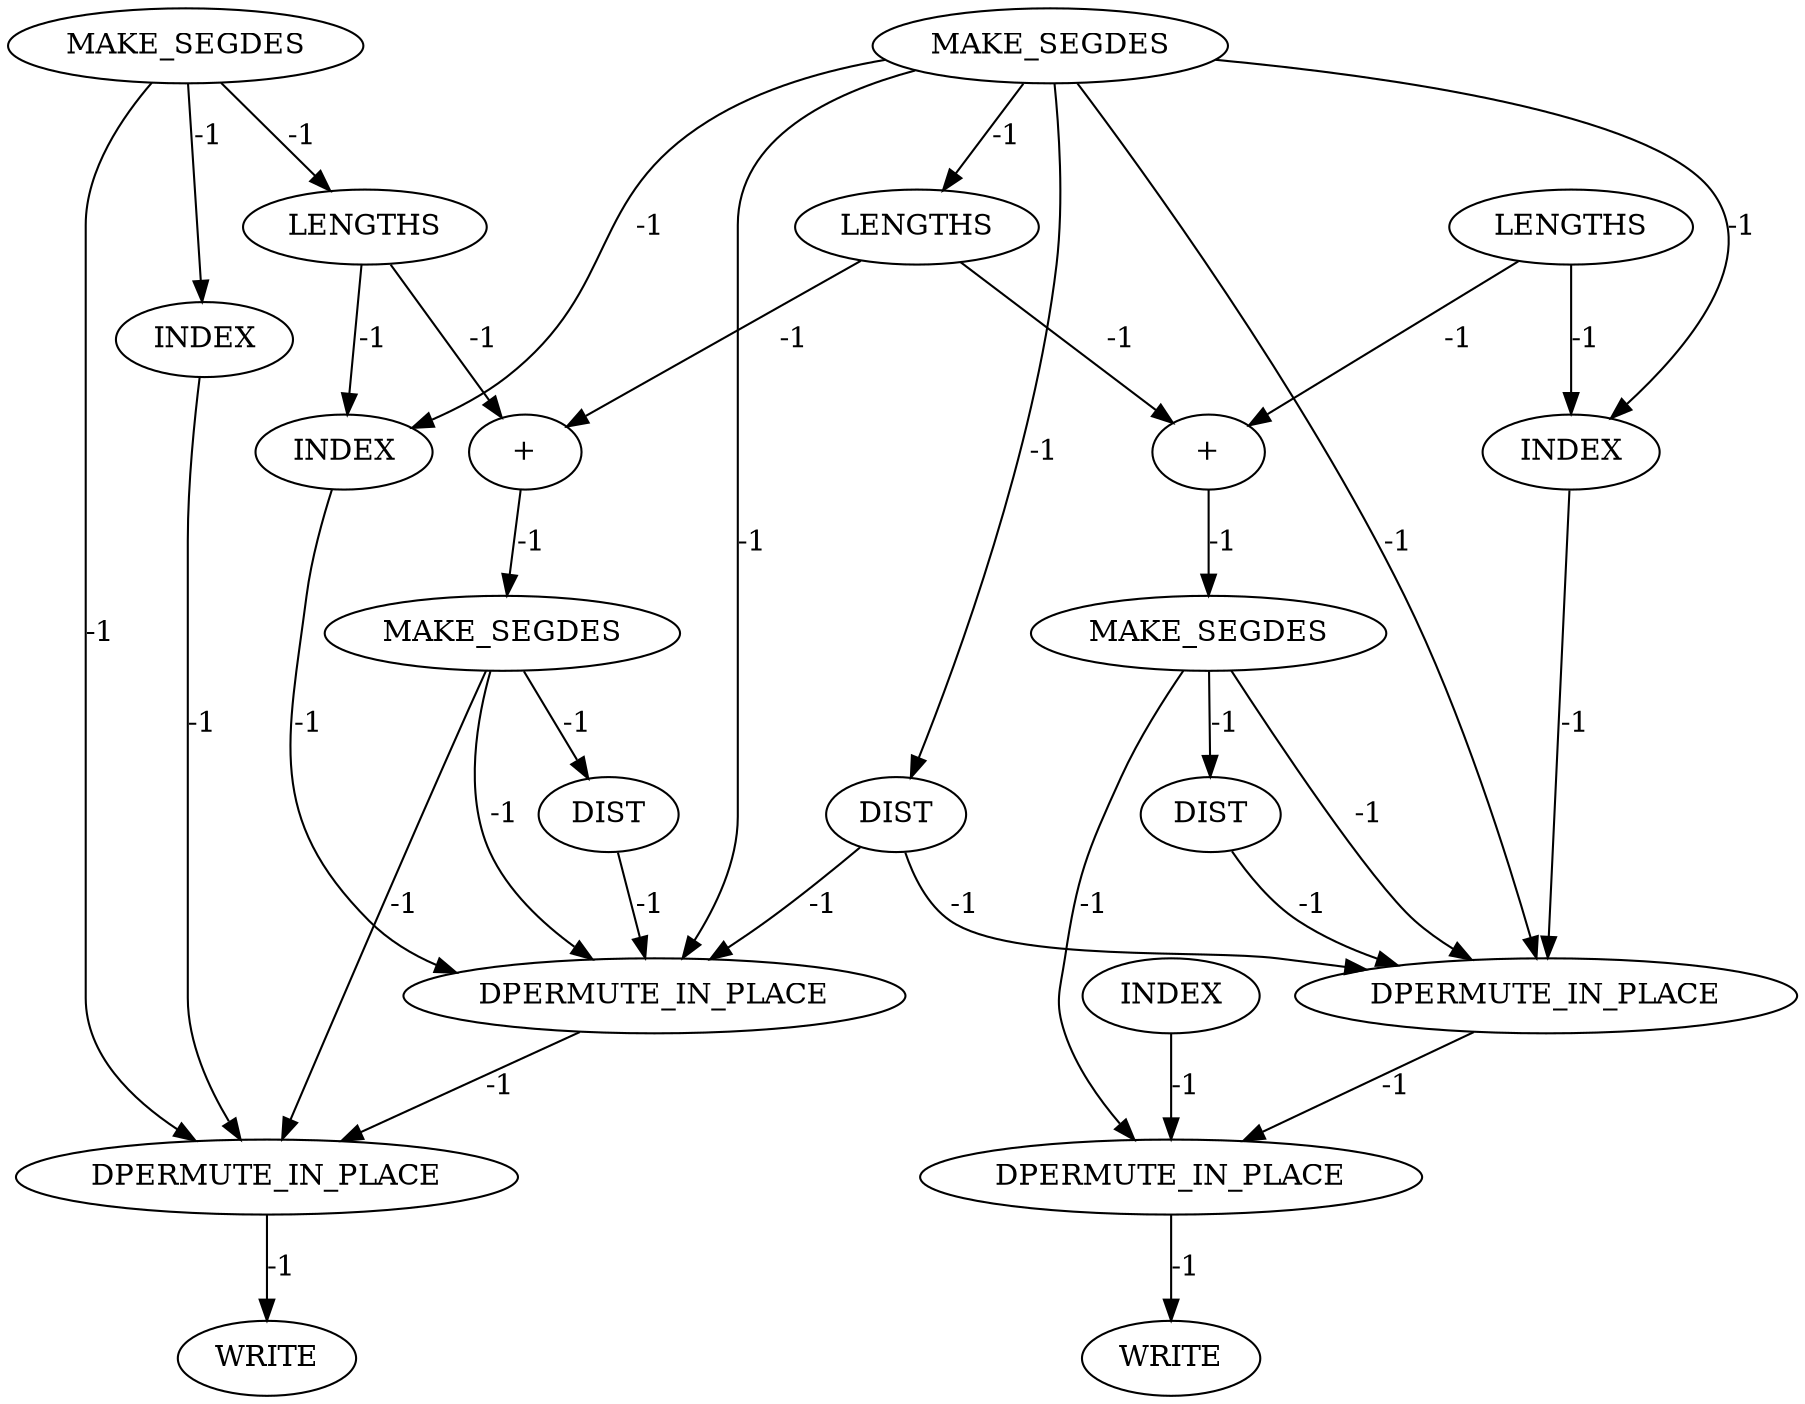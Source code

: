 digraph {
	ep_B_INST_10350 [label=DPERMUTE_IN_PLACE cost=0]
	ep_B_INST_6426 [label=INDEX cost=0]
	ep_B_INST_6414 [label=INDEX cost=0]
	ep_B_INST_344 [label=MAKE_SEGDES cost=0]
	ep_B_INST_6518 [label="+" cost=0]
	ep_B_INST_10353 [label=DPERMUTE_IN_PLACE cost=0]
	ep_B_INST_6523 [label=MAKE_SEGDES cost=0]
	ep_B_INST_6404 [label=DIST cost=0]
	ep_B_INST_6448 [label=DIST cost=0]
	ep_B_INST_6529 [label=DIST cost=0]
	ep_B_INST_10351 [label=DPERMUTE_IN_PLACE cost=0]
	ep_B_INST_6436 [label=LENGTHS cost=0]
	ep_B_INST_6553 [label=WRITE cost=0]
	ep_B_INST_10352 [label=DPERMUTE_IN_PLACE cost=0]
	ep_B_INST_6499 [label=LENGTHS cost=0]
	ep_B_INST_6398 [label=MAKE_SEGDES cost=0]
	ep_B_INST_6418 [label=LENGTHS cost=0]
	ep_B_INST_6437 [label="+" cost=0]
	ep_B_INST_6442 [label=MAKE_SEGDES cost=0]
	ep_B_INST_6507 [label=INDEX cost=0]
	ep_B_INST_6495 [label=INDEX cost=0]
	ep_B_INST_6472 [label=WRITE cost=0]
	ep_B_INST_10350 -> ep_B_INST_10351 [label=-1 cost=-1]
	ep_B_INST_6426 -> ep_B_INST_10350 [label=-1 cost=-1]
	ep_B_INST_6414 -> ep_B_INST_10351 [label=-1 cost=-1]
	ep_B_INST_344 -> ep_B_INST_6414 [label=-1 cost=-1]
	ep_B_INST_344 -> ep_B_INST_6418 [label=-1 cost=-1]
	ep_B_INST_344 -> ep_B_INST_10351 [label=-1 cost=-1]
	ep_B_INST_6518 -> ep_B_INST_6523 [label=-1 cost=-1]
	ep_B_INST_10353 -> ep_B_INST_6553 [label=-1 cost=-1]
	ep_B_INST_6523 -> ep_B_INST_6529 [label=-1 cost=-1]
	ep_B_INST_6523 -> ep_B_INST_10352 [label=-1 cost=-1]
	ep_B_INST_6523 -> ep_B_INST_10353 [label=-1 cost=-1]
	ep_B_INST_6404 -> ep_B_INST_10350 [label=-1 cost=-1]
	ep_B_INST_6404 -> ep_B_INST_10352 [label=-1 cost=-1]
	ep_B_INST_6448 -> ep_B_INST_10350 [label=-1 cost=-1]
	ep_B_INST_6529 -> ep_B_INST_10352 [label=-1 cost=-1]
	ep_B_INST_10351 -> ep_B_INST_6472 [label=-1 cost=-1]
	ep_B_INST_6436 -> ep_B_INST_6437 [label=-1 cost=-1]
	ep_B_INST_6436 -> ep_B_INST_6518 [label=-1 cost=-1]
	ep_B_INST_10352 -> ep_B_INST_10353 [label=-1 cost=-1]
	ep_B_INST_6499 -> ep_B_INST_6507 [label=-1 cost=-1]
	ep_B_INST_6499 -> ep_B_INST_6518 [label=-1 cost=-1]
	ep_B_INST_6398 -> ep_B_INST_6404 [label=-1 cost=-1]
	ep_B_INST_6398 -> ep_B_INST_6426 [label=-1 cost=-1]
	ep_B_INST_6398 -> ep_B_INST_6436 [label=-1 cost=-1]
	ep_B_INST_6398 -> ep_B_INST_10350 [label=-1 cost=-1]
	ep_B_INST_6398 -> ep_B_INST_6507 [label=-1 cost=-1]
	ep_B_INST_6398 -> ep_B_INST_10352 [label=-1 cost=-1]
	ep_B_INST_6418 -> ep_B_INST_6426 [label=-1 cost=-1]
	ep_B_INST_6418 -> ep_B_INST_6437 [label=-1 cost=-1]
	ep_B_INST_6437 -> ep_B_INST_6442 [label=-1 cost=-1]
	ep_B_INST_6442 -> ep_B_INST_6448 [label=-1 cost=-1]
	ep_B_INST_6442 -> ep_B_INST_10350 [label=-1 cost=-1]
	ep_B_INST_6442 -> ep_B_INST_10351 [label=-1 cost=-1]
	ep_B_INST_6507 -> ep_B_INST_10352 [label=-1 cost=-1]
	ep_B_INST_6495 -> ep_B_INST_10353 [label=-1 cost=-1]
}
